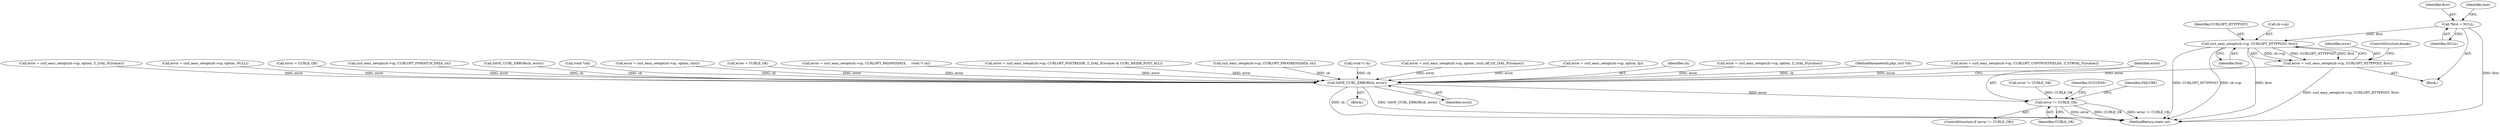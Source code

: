 digraph "0_php_124fb22a13fafa3648e4e15b4f207c7096d8155e@pointer" {
"1001069" [label="(Call,*first = NULL)"];
"1001432" [label="(Call,curl_easy_setopt(ch->cp, CURLOPT_HTTPPOST, first))"];
"1001430" [label="(Call,error = curl_easy_setopt(ch->cp, CURLOPT_HTTPPOST, first))"];
"1001913" [label="(Call,SAVE_CURL_ERROR(ch, error))"];
"1001917" [label="(Call,error != CURLE_OK)"];
"1001071" [label="(Identifier,NULL)"];
"1000121" [label="(Block,)"];
"1001913" [label="(Call,SAVE_CURL_ERROR(ch, error))"];
"1001690" [label="(Call,error = curl_easy_setopt(ch->cp, CURLOPT_POSTREDIR, Z_LVAL_P(zvalue) & CURL_REDIR_POST_ALL))"];
"1001916" [label="(ControlStructure,if (error != CURLE_OK))"];
"1001431" [label="(Identifier,error)"];
"1001468" [label="(Call,curl_easy_setopt(ch->cp, CURLOPT_PROGRESSDATA, ch))"];
"1001401" [label="(Call,error != CURLE_OK)"];
"1000992" [label="(Call,error = curl_easy_setopt(ch->cp, option, Z_LVAL_P(zvalue)))"];
"1001733" [label="(Call,(void *) ch)"];
"1001675" [label="(Call,error = curl_easy_setopt(ch->cp, option, (curl_off_t)Z_LVAL_P(zvalue)))"];
"1001918" [label="(Identifier,error)"];
"1000841" [label="(Call,error = curl_easy_setopt(ch->cp, option, fp))"];
"1001436" [label="(Identifier,CURLOPT_HTTPPOST)"];
"1001069" [label="(Call,*first = NULL)"];
"1001070" [label="(Identifier,first)"];
"1001915" [label="(Identifier,error)"];
"1001914" [label="(Identifier,ch)"];
"1001789" [label="(Call,(void *)ch)"];
"1001433" [label="(Call,ch->cp)"];
"1001926" [label="(Identifier,SUCCESS)"];
"1000259" [label="(Call,error = curl_easy_setopt(ch->cp, option, Z_LVAL_P(zvalue)))"];
"1000118" [label="(MethodParameterIn,php_curl *ch)"];
"1001063" [label="(Block,)"];
"1001074" [label="(Identifier,last)"];
"1001451" [label="(Call,error = curl_easy_setopt(ch->cp, CURLOPT_COPYPOSTFIELDS, Z_STRVAL_P(zvalue)))"];
"1001922" [label="(Identifier,FAILURE)"];
"1001917" [label="(Call,error != CURLE_OK)"];
"1000338" [label="(Call,error = curl_easy_setopt(ch->cp, option, NULL))"];
"1001927" [label="(MethodReturn,static int)"];
"1001919" [label="(Identifier,CURLE_OK)"];
"1000123" [label="(Call,error = CURLE_OK)"];
"1001838" [label="(Call,curl_easy_setopt(ch->cp, CURLOPT_FNMATCH_DATA, ch))"];
"1001437" [label="(Identifier,first)"];
"1001397" [label="(Call,SAVE_CURL_ERROR(ch, error))"];
"1001430" [label="(Call,error = curl_easy_setopt(ch->cp, CURLOPT_HTTPPOST, first))"];
"1000958" [label="(Call,error = curl_easy_setopt(ch->cp, option, slist))"];
"1001460" [label="(ControlStructure,break;)"];
"1000440" [label="(Call,error = CURLE_OK)"];
"1001726" [label="(Call,error = curl_easy_setopt(ch->cp, CURLOPT_PASSWDDATA,     (void *) ch))"];
"1001432" [label="(Call,curl_easy_setopt(ch->cp, CURLOPT_HTTPPOST, first))"];
"1001069" -> "1001063"  [label="AST: "];
"1001069" -> "1001071"  [label="CFG: "];
"1001070" -> "1001069"  [label="AST: "];
"1001071" -> "1001069"  [label="AST: "];
"1001074" -> "1001069"  [label="CFG: "];
"1001069" -> "1001927"  [label="DDG: first"];
"1001069" -> "1001432"  [label="DDG: first"];
"1001432" -> "1001430"  [label="AST: "];
"1001432" -> "1001437"  [label="CFG: "];
"1001433" -> "1001432"  [label="AST: "];
"1001436" -> "1001432"  [label="AST: "];
"1001437" -> "1001432"  [label="AST: "];
"1001430" -> "1001432"  [label="CFG: "];
"1001432" -> "1001927"  [label="DDG: CURLOPT_HTTPPOST"];
"1001432" -> "1001927"  [label="DDG: ch->cp"];
"1001432" -> "1001927"  [label="DDG: first"];
"1001432" -> "1001430"  [label="DDG: ch->cp"];
"1001432" -> "1001430"  [label="DDG: CURLOPT_HTTPPOST"];
"1001432" -> "1001430"  [label="DDG: first"];
"1001430" -> "1001063"  [label="AST: "];
"1001431" -> "1001430"  [label="AST: "];
"1001460" -> "1001430"  [label="CFG: "];
"1001430" -> "1001927"  [label="DDG: curl_easy_setopt(ch->cp, CURLOPT_HTTPPOST, first)"];
"1001430" -> "1001913"  [label="DDG: error"];
"1001913" -> "1000121"  [label="AST: "];
"1001913" -> "1001915"  [label="CFG: "];
"1001914" -> "1001913"  [label="AST: "];
"1001915" -> "1001913"  [label="AST: "];
"1001918" -> "1001913"  [label="CFG: "];
"1001913" -> "1001927"  [label="DDG: ch"];
"1001913" -> "1001927"  [label="DDG: SAVE_CURL_ERROR(ch, error)"];
"1001838" -> "1001913"  [label="DDG: ch"];
"1001733" -> "1001913"  [label="DDG: ch"];
"1001468" -> "1001913"  [label="DDG: ch"];
"1001789" -> "1001913"  [label="DDG: ch"];
"1001397" -> "1001913"  [label="DDG: ch"];
"1000118" -> "1001913"  [label="DDG: ch"];
"1001690" -> "1001913"  [label="DDG: error"];
"1000992" -> "1001913"  [label="DDG: error"];
"1001726" -> "1001913"  [label="DDG: error"];
"1000841" -> "1001913"  [label="DDG: error"];
"1000440" -> "1001913"  [label="DDG: error"];
"1000958" -> "1001913"  [label="DDG: error"];
"1001675" -> "1001913"  [label="DDG: error"];
"1000123" -> "1001913"  [label="DDG: error"];
"1001451" -> "1001913"  [label="DDG: error"];
"1000259" -> "1001913"  [label="DDG: error"];
"1000338" -> "1001913"  [label="DDG: error"];
"1001913" -> "1001917"  [label="DDG: error"];
"1001917" -> "1001916"  [label="AST: "];
"1001917" -> "1001919"  [label="CFG: "];
"1001918" -> "1001917"  [label="AST: "];
"1001919" -> "1001917"  [label="AST: "];
"1001922" -> "1001917"  [label="CFG: "];
"1001926" -> "1001917"  [label="CFG: "];
"1001917" -> "1001927"  [label="DDG: error"];
"1001917" -> "1001927"  [label="DDG: CURLE_OK"];
"1001917" -> "1001927"  [label="DDG: error != CURLE_OK"];
"1001401" -> "1001917"  [label="DDG: CURLE_OK"];
}
